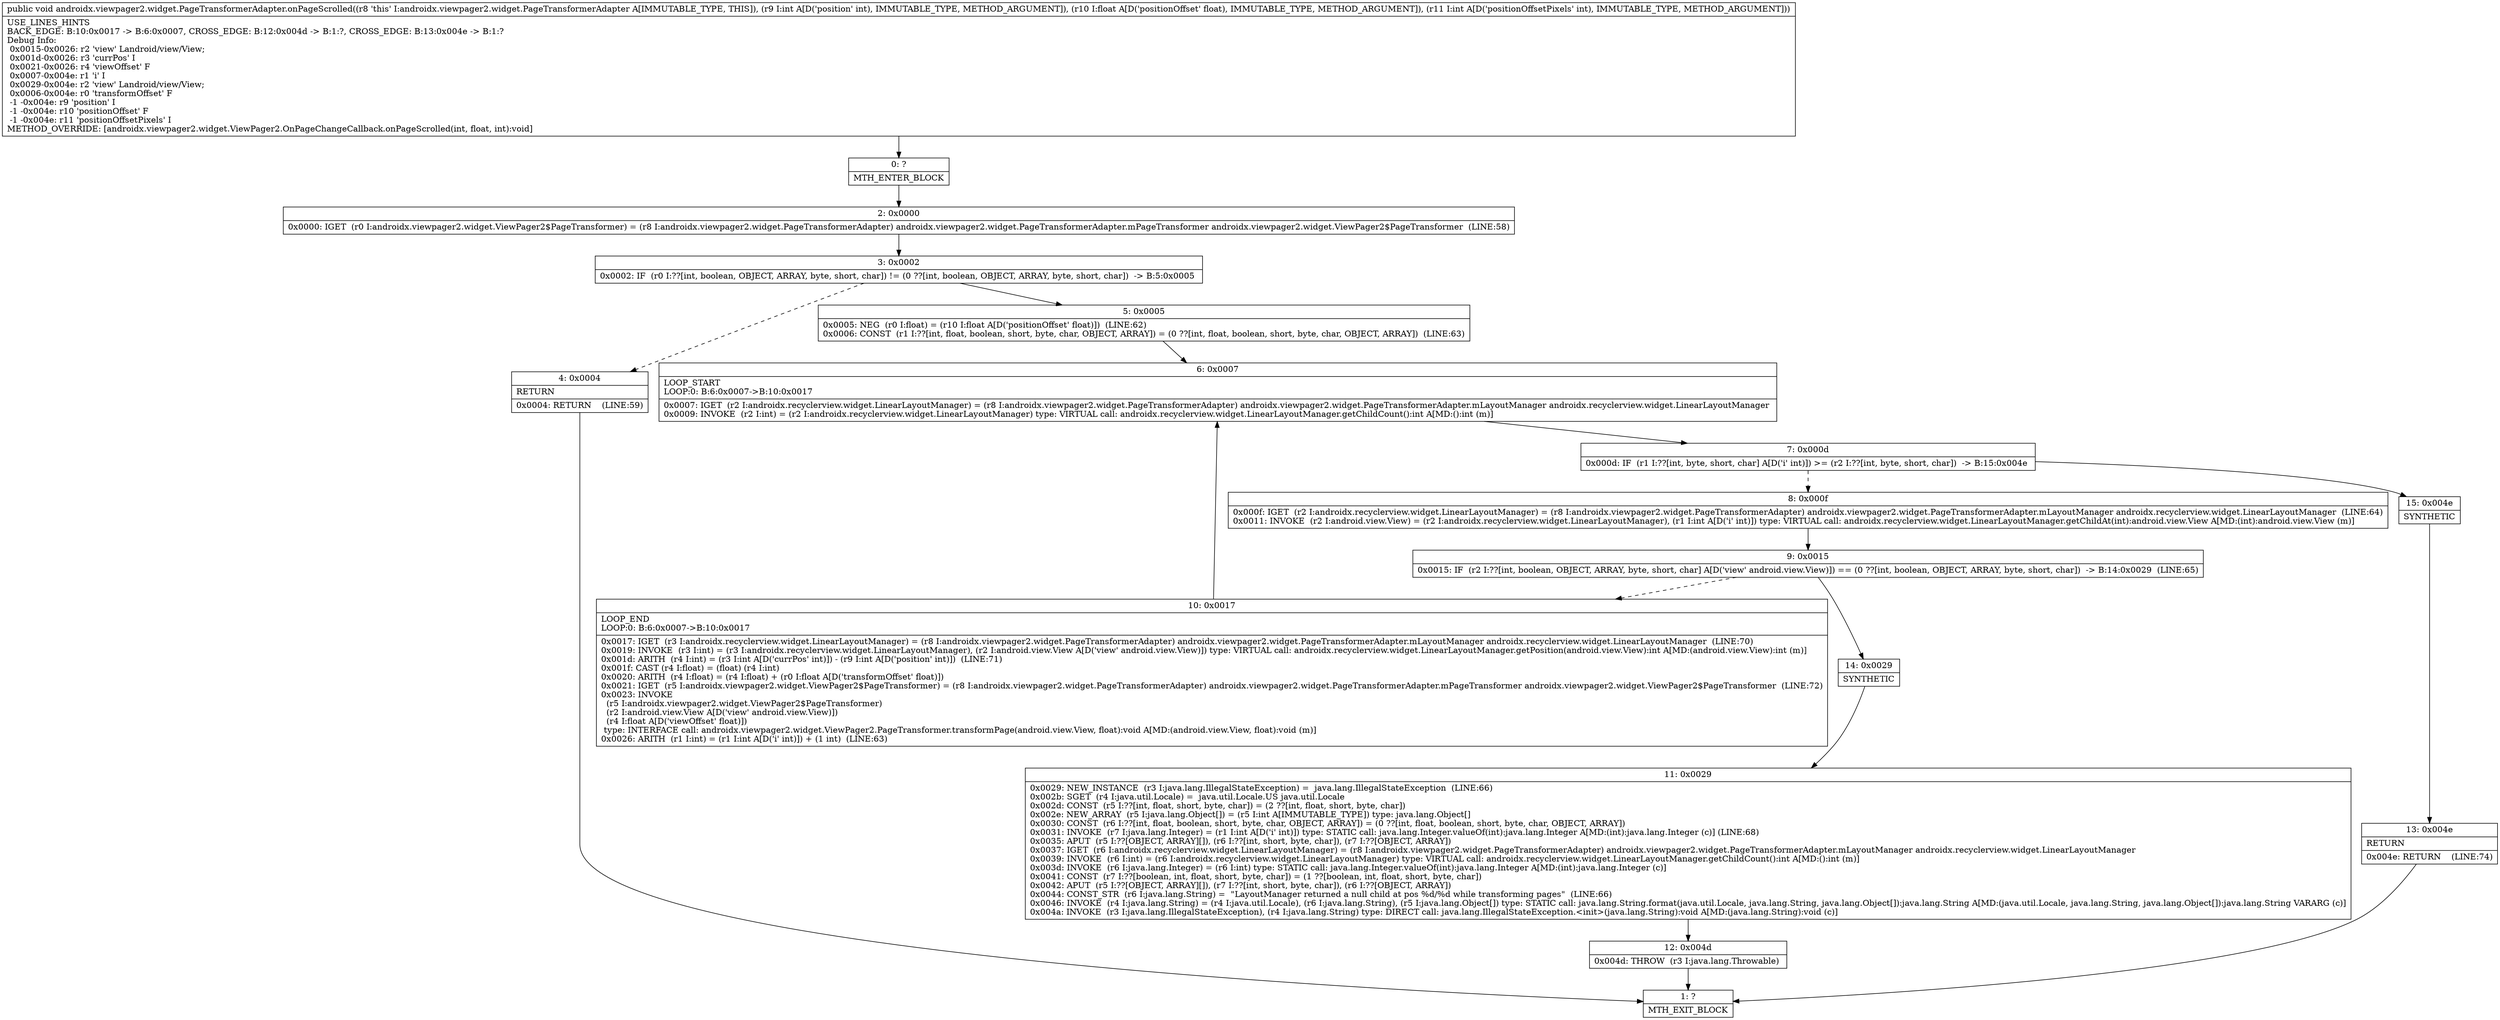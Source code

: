 digraph "CFG forandroidx.viewpager2.widget.PageTransformerAdapter.onPageScrolled(IFI)V" {
Node_0 [shape=record,label="{0\:\ ?|MTH_ENTER_BLOCK\l}"];
Node_2 [shape=record,label="{2\:\ 0x0000|0x0000: IGET  (r0 I:androidx.viewpager2.widget.ViewPager2$PageTransformer) = (r8 I:androidx.viewpager2.widget.PageTransformerAdapter) androidx.viewpager2.widget.PageTransformerAdapter.mPageTransformer androidx.viewpager2.widget.ViewPager2$PageTransformer  (LINE:58)\l}"];
Node_3 [shape=record,label="{3\:\ 0x0002|0x0002: IF  (r0 I:??[int, boolean, OBJECT, ARRAY, byte, short, char]) != (0 ??[int, boolean, OBJECT, ARRAY, byte, short, char])  \-\> B:5:0x0005 \l}"];
Node_4 [shape=record,label="{4\:\ 0x0004|RETURN\l|0x0004: RETURN    (LINE:59)\l}"];
Node_1 [shape=record,label="{1\:\ ?|MTH_EXIT_BLOCK\l}"];
Node_5 [shape=record,label="{5\:\ 0x0005|0x0005: NEG  (r0 I:float) = (r10 I:float A[D('positionOffset' float)])  (LINE:62)\l0x0006: CONST  (r1 I:??[int, float, boolean, short, byte, char, OBJECT, ARRAY]) = (0 ??[int, float, boolean, short, byte, char, OBJECT, ARRAY])  (LINE:63)\l}"];
Node_6 [shape=record,label="{6\:\ 0x0007|LOOP_START\lLOOP:0: B:6:0x0007\-\>B:10:0x0017\l|0x0007: IGET  (r2 I:androidx.recyclerview.widget.LinearLayoutManager) = (r8 I:androidx.viewpager2.widget.PageTransformerAdapter) androidx.viewpager2.widget.PageTransformerAdapter.mLayoutManager androidx.recyclerview.widget.LinearLayoutManager \l0x0009: INVOKE  (r2 I:int) = (r2 I:androidx.recyclerview.widget.LinearLayoutManager) type: VIRTUAL call: androidx.recyclerview.widget.LinearLayoutManager.getChildCount():int A[MD:():int (m)]\l}"];
Node_7 [shape=record,label="{7\:\ 0x000d|0x000d: IF  (r1 I:??[int, byte, short, char] A[D('i' int)]) \>= (r2 I:??[int, byte, short, char])  \-\> B:15:0x004e \l}"];
Node_8 [shape=record,label="{8\:\ 0x000f|0x000f: IGET  (r2 I:androidx.recyclerview.widget.LinearLayoutManager) = (r8 I:androidx.viewpager2.widget.PageTransformerAdapter) androidx.viewpager2.widget.PageTransformerAdapter.mLayoutManager androidx.recyclerview.widget.LinearLayoutManager  (LINE:64)\l0x0011: INVOKE  (r2 I:android.view.View) = (r2 I:androidx.recyclerview.widget.LinearLayoutManager), (r1 I:int A[D('i' int)]) type: VIRTUAL call: androidx.recyclerview.widget.LinearLayoutManager.getChildAt(int):android.view.View A[MD:(int):android.view.View (m)]\l}"];
Node_9 [shape=record,label="{9\:\ 0x0015|0x0015: IF  (r2 I:??[int, boolean, OBJECT, ARRAY, byte, short, char] A[D('view' android.view.View)]) == (0 ??[int, boolean, OBJECT, ARRAY, byte, short, char])  \-\> B:14:0x0029  (LINE:65)\l}"];
Node_10 [shape=record,label="{10\:\ 0x0017|LOOP_END\lLOOP:0: B:6:0x0007\-\>B:10:0x0017\l|0x0017: IGET  (r3 I:androidx.recyclerview.widget.LinearLayoutManager) = (r8 I:androidx.viewpager2.widget.PageTransformerAdapter) androidx.viewpager2.widget.PageTransformerAdapter.mLayoutManager androidx.recyclerview.widget.LinearLayoutManager  (LINE:70)\l0x0019: INVOKE  (r3 I:int) = (r3 I:androidx.recyclerview.widget.LinearLayoutManager), (r2 I:android.view.View A[D('view' android.view.View)]) type: VIRTUAL call: androidx.recyclerview.widget.LinearLayoutManager.getPosition(android.view.View):int A[MD:(android.view.View):int (m)]\l0x001d: ARITH  (r4 I:int) = (r3 I:int A[D('currPos' int)]) \- (r9 I:int A[D('position' int)])  (LINE:71)\l0x001f: CAST (r4 I:float) = (float) (r4 I:int) \l0x0020: ARITH  (r4 I:float) = (r4 I:float) + (r0 I:float A[D('transformOffset' float)]) \l0x0021: IGET  (r5 I:androidx.viewpager2.widget.ViewPager2$PageTransformer) = (r8 I:androidx.viewpager2.widget.PageTransformerAdapter) androidx.viewpager2.widget.PageTransformerAdapter.mPageTransformer androidx.viewpager2.widget.ViewPager2$PageTransformer  (LINE:72)\l0x0023: INVOKE  \l  (r5 I:androidx.viewpager2.widget.ViewPager2$PageTransformer)\l  (r2 I:android.view.View A[D('view' android.view.View)])\l  (r4 I:float A[D('viewOffset' float)])\l type: INTERFACE call: androidx.viewpager2.widget.ViewPager2.PageTransformer.transformPage(android.view.View, float):void A[MD:(android.view.View, float):void (m)]\l0x0026: ARITH  (r1 I:int) = (r1 I:int A[D('i' int)]) + (1 int)  (LINE:63)\l}"];
Node_14 [shape=record,label="{14\:\ 0x0029|SYNTHETIC\l}"];
Node_11 [shape=record,label="{11\:\ 0x0029|0x0029: NEW_INSTANCE  (r3 I:java.lang.IllegalStateException) =  java.lang.IllegalStateException  (LINE:66)\l0x002b: SGET  (r4 I:java.util.Locale) =  java.util.Locale.US java.util.Locale \l0x002d: CONST  (r5 I:??[int, float, short, byte, char]) = (2 ??[int, float, short, byte, char]) \l0x002e: NEW_ARRAY  (r5 I:java.lang.Object[]) = (r5 I:int A[IMMUTABLE_TYPE]) type: java.lang.Object[] \l0x0030: CONST  (r6 I:??[int, float, boolean, short, byte, char, OBJECT, ARRAY]) = (0 ??[int, float, boolean, short, byte, char, OBJECT, ARRAY]) \l0x0031: INVOKE  (r7 I:java.lang.Integer) = (r1 I:int A[D('i' int)]) type: STATIC call: java.lang.Integer.valueOf(int):java.lang.Integer A[MD:(int):java.lang.Integer (c)] (LINE:68)\l0x0035: APUT  (r5 I:??[OBJECT, ARRAY][]), (r6 I:??[int, short, byte, char]), (r7 I:??[OBJECT, ARRAY]) \l0x0037: IGET  (r6 I:androidx.recyclerview.widget.LinearLayoutManager) = (r8 I:androidx.viewpager2.widget.PageTransformerAdapter) androidx.viewpager2.widget.PageTransformerAdapter.mLayoutManager androidx.recyclerview.widget.LinearLayoutManager \l0x0039: INVOKE  (r6 I:int) = (r6 I:androidx.recyclerview.widget.LinearLayoutManager) type: VIRTUAL call: androidx.recyclerview.widget.LinearLayoutManager.getChildCount():int A[MD:():int (m)]\l0x003d: INVOKE  (r6 I:java.lang.Integer) = (r6 I:int) type: STATIC call: java.lang.Integer.valueOf(int):java.lang.Integer A[MD:(int):java.lang.Integer (c)]\l0x0041: CONST  (r7 I:??[boolean, int, float, short, byte, char]) = (1 ??[boolean, int, float, short, byte, char]) \l0x0042: APUT  (r5 I:??[OBJECT, ARRAY][]), (r7 I:??[int, short, byte, char]), (r6 I:??[OBJECT, ARRAY]) \l0x0044: CONST_STR  (r6 I:java.lang.String) =  \"LayoutManager returned a null child at pos %d\/%d while transforming pages\"  (LINE:66)\l0x0046: INVOKE  (r4 I:java.lang.String) = (r4 I:java.util.Locale), (r6 I:java.lang.String), (r5 I:java.lang.Object[]) type: STATIC call: java.lang.String.format(java.util.Locale, java.lang.String, java.lang.Object[]):java.lang.String A[MD:(java.util.Locale, java.lang.String, java.lang.Object[]):java.lang.String VARARG (c)]\l0x004a: INVOKE  (r3 I:java.lang.IllegalStateException), (r4 I:java.lang.String) type: DIRECT call: java.lang.IllegalStateException.\<init\>(java.lang.String):void A[MD:(java.lang.String):void (c)]\l}"];
Node_12 [shape=record,label="{12\:\ 0x004d|0x004d: THROW  (r3 I:java.lang.Throwable) \l}"];
Node_15 [shape=record,label="{15\:\ 0x004e|SYNTHETIC\l}"];
Node_13 [shape=record,label="{13\:\ 0x004e|RETURN\l|0x004e: RETURN    (LINE:74)\l}"];
MethodNode[shape=record,label="{public void androidx.viewpager2.widget.PageTransformerAdapter.onPageScrolled((r8 'this' I:androidx.viewpager2.widget.PageTransformerAdapter A[IMMUTABLE_TYPE, THIS]), (r9 I:int A[D('position' int), IMMUTABLE_TYPE, METHOD_ARGUMENT]), (r10 I:float A[D('positionOffset' float), IMMUTABLE_TYPE, METHOD_ARGUMENT]), (r11 I:int A[D('positionOffsetPixels' int), IMMUTABLE_TYPE, METHOD_ARGUMENT]))  | USE_LINES_HINTS\lBACK_EDGE: B:10:0x0017 \-\> B:6:0x0007, CROSS_EDGE: B:12:0x004d \-\> B:1:?, CROSS_EDGE: B:13:0x004e \-\> B:1:?\lDebug Info:\l  0x0015\-0x0026: r2 'view' Landroid\/view\/View;\l  0x001d\-0x0026: r3 'currPos' I\l  0x0021\-0x0026: r4 'viewOffset' F\l  0x0007\-0x004e: r1 'i' I\l  0x0029\-0x004e: r2 'view' Landroid\/view\/View;\l  0x0006\-0x004e: r0 'transformOffset' F\l  \-1 \-0x004e: r9 'position' I\l  \-1 \-0x004e: r10 'positionOffset' F\l  \-1 \-0x004e: r11 'positionOffsetPixels' I\lMETHOD_OVERRIDE: [androidx.viewpager2.widget.ViewPager2.OnPageChangeCallback.onPageScrolled(int, float, int):void]\l}"];
MethodNode -> Node_0;Node_0 -> Node_2;
Node_2 -> Node_3;
Node_3 -> Node_4[style=dashed];
Node_3 -> Node_5;
Node_4 -> Node_1;
Node_5 -> Node_6;
Node_6 -> Node_7;
Node_7 -> Node_8[style=dashed];
Node_7 -> Node_15;
Node_8 -> Node_9;
Node_9 -> Node_10[style=dashed];
Node_9 -> Node_14;
Node_10 -> Node_6;
Node_14 -> Node_11;
Node_11 -> Node_12;
Node_12 -> Node_1;
Node_15 -> Node_13;
Node_13 -> Node_1;
}

